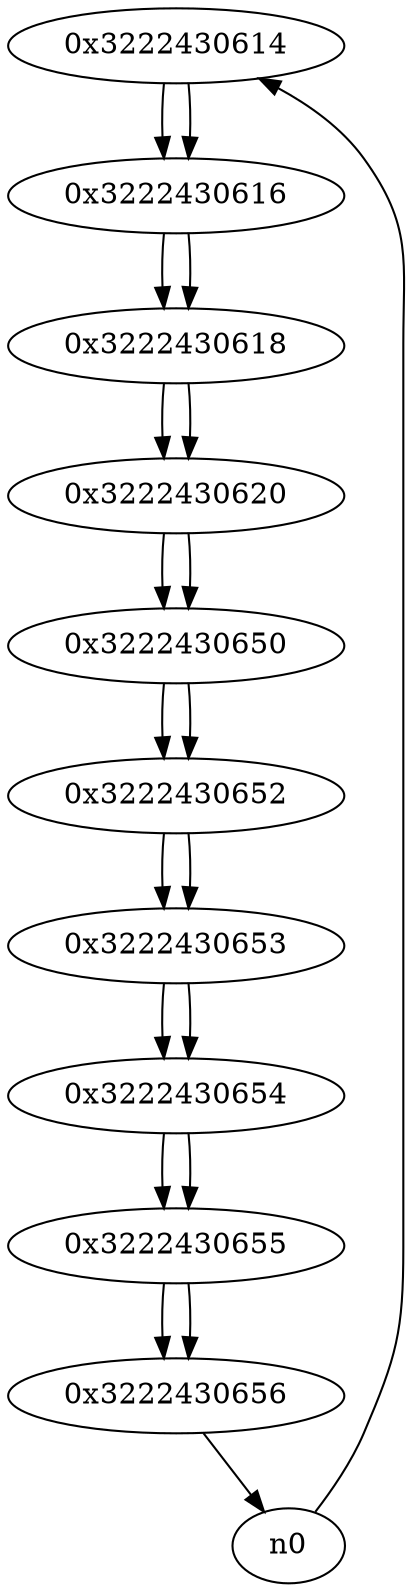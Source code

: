 digraph G{
/* nodes */
  n1 [label="0x3222430614"]
  n2 [label="0x3222430616"]
  n3 [label="0x3222430618"]
  n4 [label="0x3222430620"]
  n5 [label="0x3222430650"]
  n6 [label="0x3222430652"]
  n7 [label="0x3222430653"]
  n8 [label="0x3222430654"]
  n9 [label="0x3222430655"]
  n10 [label="0x3222430656"]
/* edges */
n1 -> n2;
n0 -> n1;
n2 -> n3;
n1 -> n2;
n3 -> n4;
n2 -> n3;
n4 -> n5;
n3 -> n4;
n5 -> n6;
n4 -> n5;
n6 -> n7;
n5 -> n6;
n7 -> n8;
n6 -> n7;
n8 -> n9;
n7 -> n8;
n9 -> n10;
n8 -> n9;
n10 -> n0;
n9 -> n10;
}
